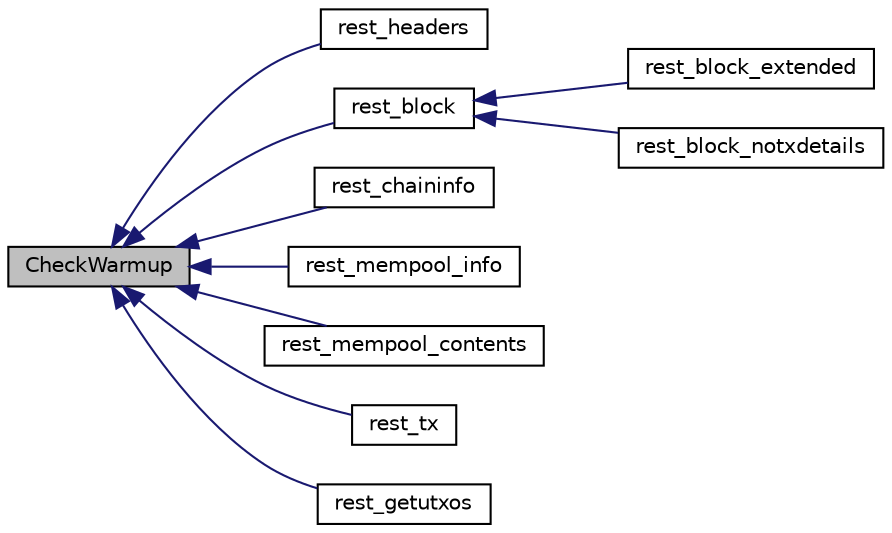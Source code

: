 digraph "CheckWarmup"
{
  edge [fontname="Helvetica",fontsize="10",labelfontname="Helvetica",labelfontsize="10"];
  node [fontname="Helvetica",fontsize="10",shape=record];
  rankdir="LR";
  Node44 [label="CheckWarmup",height=0.2,width=0.4,color="black", fillcolor="grey75", style="filled", fontcolor="black"];
  Node44 -> Node45 [dir="back",color="midnightblue",fontsize="10",style="solid",fontname="Helvetica"];
  Node45 [label="rest_headers",height=0.2,width=0.4,color="black", fillcolor="white", style="filled",URL="$d8/d04/rest_8cpp.html#a6155083969f391810ef103732f50793a"];
  Node44 -> Node46 [dir="back",color="midnightblue",fontsize="10",style="solid",fontname="Helvetica"];
  Node46 [label="rest_block",height=0.2,width=0.4,color="black", fillcolor="white", style="filled",URL="$d8/d04/rest_8cpp.html#a99e4aae76e1b90f996cf7c24b5281464"];
  Node46 -> Node47 [dir="back",color="midnightblue",fontsize="10",style="solid",fontname="Helvetica"];
  Node47 [label="rest_block_extended",height=0.2,width=0.4,color="black", fillcolor="white", style="filled",URL="$d8/d04/rest_8cpp.html#af08858ee3c5d6236db44a62c423e0c0e"];
  Node46 -> Node48 [dir="back",color="midnightblue",fontsize="10",style="solid",fontname="Helvetica"];
  Node48 [label="rest_block_notxdetails",height=0.2,width=0.4,color="black", fillcolor="white", style="filled",URL="$d8/d04/rest_8cpp.html#acf422a3f71f1fd9963d6c65517bbb654"];
  Node44 -> Node49 [dir="back",color="midnightblue",fontsize="10",style="solid",fontname="Helvetica"];
  Node49 [label="rest_chaininfo",height=0.2,width=0.4,color="black", fillcolor="white", style="filled",URL="$d8/d04/rest_8cpp.html#a2d5e5b8fcc408d3b9090669e26ea371f"];
  Node44 -> Node50 [dir="back",color="midnightblue",fontsize="10",style="solid",fontname="Helvetica"];
  Node50 [label="rest_mempool_info",height=0.2,width=0.4,color="black", fillcolor="white", style="filled",URL="$d8/d04/rest_8cpp.html#a95be418afb3efa483178e6681bdd54f9"];
  Node44 -> Node51 [dir="back",color="midnightblue",fontsize="10",style="solid",fontname="Helvetica"];
  Node51 [label="rest_mempool_contents",height=0.2,width=0.4,color="black", fillcolor="white", style="filled",URL="$d8/d04/rest_8cpp.html#a6815254c821b53d9bfb4fa95d8295b15"];
  Node44 -> Node52 [dir="back",color="midnightblue",fontsize="10",style="solid",fontname="Helvetica"];
  Node52 [label="rest_tx",height=0.2,width=0.4,color="black", fillcolor="white", style="filled",URL="$d8/d04/rest_8cpp.html#a6a40ed64db0199226195920c9e92ac33"];
  Node44 -> Node53 [dir="back",color="midnightblue",fontsize="10",style="solid",fontname="Helvetica"];
  Node53 [label="rest_getutxos",height=0.2,width=0.4,color="black", fillcolor="white", style="filled",URL="$d8/d04/rest_8cpp.html#a1e87e488337475c6260de93cbf181b31"];
}
